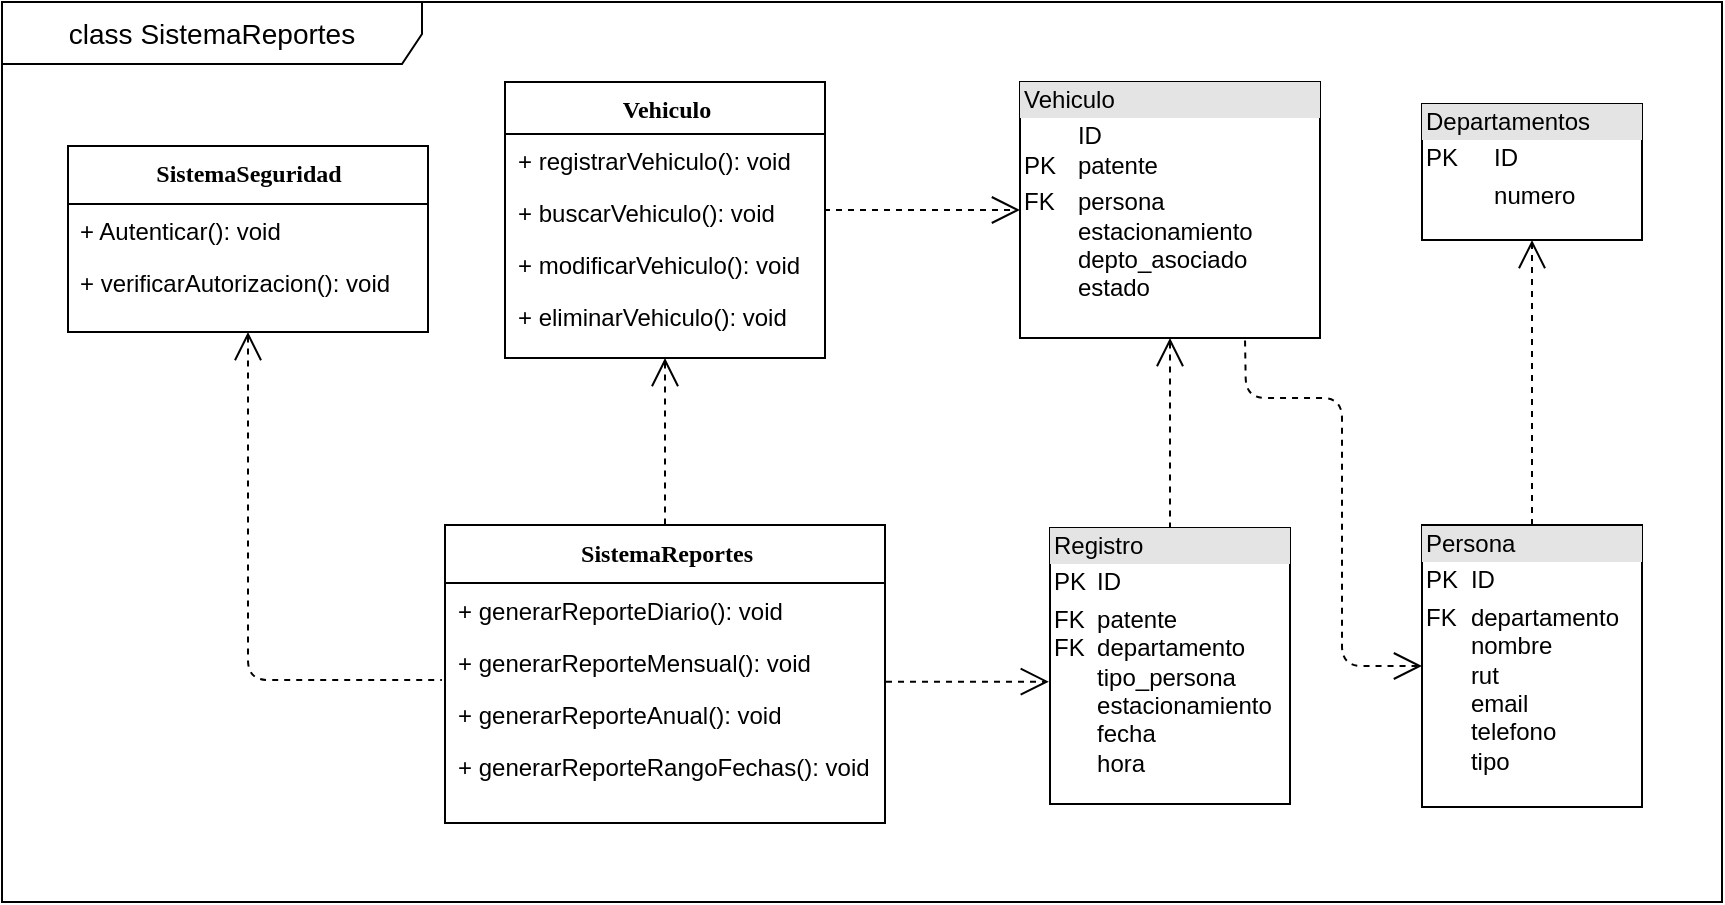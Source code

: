 <mxfile version="10.6.7" type="device"><diagram name="Page-1" id="9f46799a-70d6-7492-0946-bef42562c5a5"><mxGraphModel dx="840" dy="403" grid="1" gridSize="10" guides="1" tooltips="1" connect="1" arrows="1" fold="1" page="1" pageScale="1" pageWidth="1100" pageHeight="850" background="#ffffff" math="0" shadow="0"><root><mxCell id="0"/><mxCell id="1" parent="0"/><mxCell id="GkAajKtFIGLuhse4K5WX-2" value="&lt;font style=&quot;font-size: 14px&quot;&gt;class SistemaReportes&lt;/font&gt;" style="shape=umlFrame;whiteSpace=wrap;html=1;width=210;height=31;" parent="1" vertex="1"><mxGeometry x="40" y="40" width="860" height="450" as="geometry"/></mxCell><mxCell id="78961159f06e98e8-69" value="SistemaReportes" style="swimlane;html=1;fontStyle=1;align=center;verticalAlign=top;childLayout=stackLayout;horizontal=1;startSize=29;horizontalStack=0;resizeParent=1;resizeLast=0;collapsible=1;marginBottom=0;swimlaneFillColor=#ffffff;rounded=0;shadow=0;comic=0;labelBackgroundColor=none;strokeColor=#000000;strokeWidth=1;fillColor=none;fontFamily=Verdana;fontSize=12;fontColor=#000000;" parent="1" vertex="1"><mxGeometry x="261.5" y="301.5" width="220" height="149" as="geometry"/></mxCell><mxCell id="bjt41eAJjumM9TxY2FZ1-14" value="+ generarReporteDiario(): void" style="text;html=1;strokeColor=none;fillColor=none;align=left;verticalAlign=top;spacingLeft=4;spacingRight=4;whiteSpace=wrap;overflow=hidden;rotatable=0;points=[[0,0.5],[1,0.5]];portConstraint=eastwest;" parent="78961159f06e98e8-69" vertex="1"><mxGeometry y="29" width="220" height="26" as="geometry"/></mxCell><mxCell id="OLy4SdsyPrmIVAlCDhCh-3" value="+ generarReporteMensual(): void" style="text;html=1;strokeColor=none;fillColor=none;align=left;verticalAlign=top;spacingLeft=4;spacingRight=4;whiteSpace=wrap;overflow=hidden;rotatable=0;points=[[0,0.5],[1,0.5]];portConstraint=eastwest;" parent="78961159f06e98e8-69" vertex="1"><mxGeometry y="55" width="220" height="26" as="geometry"/></mxCell><mxCell id="OLy4SdsyPrmIVAlCDhCh-2" value="+ generarReporteAnual(): void" style="text;html=1;strokeColor=none;fillColor=none;align=left;verticalAlign=top;spacingLeft=4;spacingRight=4;whiteSpace=wrap;overflow=hidden;rotatable=0;points=[[0,0.5],[1,0.5]];portConstraint=eastwest;" parent="78961159f06e98e8-69" vertex="1"><mxGeometry y="81" width="220" height="26" as="geometry"/></mxCell><mxCell id="OLy4SdsyPrmIVAlCDhCh-4" value="+ generarReporteRangoFechas(): void" style="text;html=1;strokeColor=none;fillColor=none;align=left;verticalAlign=top;spacingLeft=4;spacingRight=4;whiteSpace=wrap;overflow=hidden;rotatable=0;points=[[0,0.5],[1,0.5]];portConstraint=eastwest;" parent="78961159f06e98e8-69" vertex="1"><mxGeometry y="107" width="220" height="26" as="geometry"/></mxCell><mxCell id="ipyEARP5-KEgsoyCmI8W-32" value="" style="endArrow=none;html=1;dashed=1;startArrow=open;startFill=0;startSize=12;exitX=0.5;exitY=1;exitDx=0;exitDy=0;entryX=0.5;entryY=0;entryDx=0;entryDy=0;" parent="1" source="OLy4SdsyPrmIVAlCDhCh-8" target="bjt41eAJjumM9TxY2FZ1-28" edge="1"><mxGeometry width="50" height="50" relative="1" as="geometry"><mxPoint x="624" y="228" as="sourcePoint"/><mxPoint x="619" y="308" as="targetPoint"/></mxGeometry></mxCell><mxCell id="bjt41eAJjumM9TxY2FZ1-28" value="&lt;div style=&quot;box-sizing: border-box ; width: 100% ; background: #e4e4e4 ; padding: 2px&quot;&gt;Registro&lt;/div&gt;&lt;table style=&quot;width: 100% ; font-size: 1em&quot; cellpadding=&quot;2&quot; cellspacing=&quot;0&quot;&gt;&lt;tbody&gt;&lt;tr&gt;&lt;td&gt;PK&lt;/td&gt;&lt;td&gt;ID&lt;/td&gt;&lt;/tr&gt;&lt;tr&gt;&lt;td&gt;FK&lt;br&gt;FK&lt;br&gt;&lt;br&gt;&lt;br&gt;&lt;br&gt;&lt;br&gt;&lt;/td&gt;&lt;td&gt;patente&lt;br&gt;departamento&lt;br&gt;tipo_persona&lt;br&gt;estacionamiento&lt;br&gt;fecha&lt;br&gt;hora&lt;/td&gt;&lt;/tr&gt;&lt;tr&gt;&lt;td&gt;&lt;/td&gt;&lt;td&gt;&lt;br&gt;&lt;/td&gt;&lt;/tr&gt;&lt;/tbody&gt;&lt;/table&gt;" style="verticalAlign=top;align=left;overflow=fill;html=1;" parent="1" vertex="1"><mxGeometry x="564" y="303" width="120" height="138" as="geometry"/></mxCell><mxCell id="OLy4SdsyPrmIVAlCDhCh-5" value="&lt;div style=&quot;box-sizing: border-box ; width: 100% ; background: #e4e4e4 ; padding: 2px&quot;&gt;Persona&lt;/div&gt;&lt;table style=&quot;width: 100% ; font-size: 1em&quot; cellpadding=&quot;2&quot; cellspacing=&quot;0&quot;&gt;&lt;tbody&gt;&lt;tr&gt;&lt;td&gt;PK&lt;/td&gt;&lt;td&gt;ID&lt;/td&gt;&lt;/tr&gt;&lt;tr&gt;&lt;td&gt;FK&lt;br&gt;&lt;br&gt;&lt;br&gt;&lt;br&gt;&lt;br&gt;&lt;br&gt;&lt;/td&gt;&lt;td&gt;departamento&lt;br&gt;nombre&lt;br&gt;rut&lt;br&gt;email&lt;br&gt;telefono&lt;br&gt;tipo&lt;/td&gt;&lt;/tr&gt;&lt;tr&gt;&lt;td&gt;&lt;/td&gt;&lt;td&gt;&lt;br&gt;&lt;br&gt;&lt;/td&gt;&lt;/tr&gt;&lt;/tbody&gt;&lt;/table&gt;" style="verticalAlign=top;align=left;overflow=fill;html=1;" parent="1" vertex="1"><mxGeometry x="750" y="301.5" width="110" height="141" as="geometry"/></mxCell><mxCell id="OLy4SdsyPrmIVAlCDhCh-6" value="&lt;div style=&quot;box-sizing: border-box ; width: 100% ; background: #e4e4e4 ; padding: 2px&quot;&gt;Departamentos&lt;/div&gt;&lt;table style=&quot;width: 100% ; font-size: 1em&quot; cellpadding=&quot;2&quot; cellspacing=&quot;0&quot;&gt;&lt;tbody&gt;&lt;tr&gt;&lt;td&gt;PK&lt;/td&gt;&lt;td&gt;ID&lt;/td&gt;&lt;/tr&gt;&lt;tr&gt;&lt;td&gt;&lt;br&gt;&lt;/td&gt;&lt;td&gt;numero&lt;/td&gt;&lt;/tr&gt;&lt;tr&gt;&lt;td&gt;&lt;/td&gt;&lt;td&gt;&lt;br&gt;&lt;/td&gt;&lt;/tr&gt;&lt;/tbody&gt;&lt;/table&gt;" style="verticalAlign=top;align=left;overflow=fill;html=1;" parent="1" vertex="1"><mxGeometry x="750" y="91" width="110" height="68" as="geometry"/></mxCell><mxCell id="OLy4SdsyPrmIVAlCDhCh-7" value="" style="endArrow=open;html=1;dashed=1;startArrow=none;startFill=0;startSize=6;endFill=0;endSize=12;exitX=0.5;exitY=0;exitDx=0;exitDy=0;entryX=0.5;entryY=1;entryDx=0;entryDy=0;" parent="1" source="OLy4SdsyPrmIVAlCDhCh-5" target="OLy4SdsyPrmIVAlCDhCh-6" edge="1"><mxGeometry width="50" height="50" relative="1" as="geometry"><mxPoint x="958.5" y="43.5" as="sourcePoint"/><mxPoint x="958.5" y="88.5" as="targetPoint"/><Array as="points"/></mxGeometry></mxCell><mxCell id="OLy4SdsyPrmIVAlCDhCh-8" value="&lt;div style=&quot;box-sizing: border-box ; width: 100% ; background: #e4e4e4 ; padding: 2px&quot;&gt;Vehiculo&lt;/div&gt;&lt;table style=&quot;width: 100% ; font-size: 1em&quot; cellpadding=&quot;2&quot; cellspacing=&quot;0&quot;&gt;&lt;tbody&gt;&lt;tr&gt;&lt;td&gt;&lt;br&gt;PK&lt;/td&gt;&lt;td&gt;ID&lt;br&gt;patente&lt;/td&gt;&lt;/tr&gt;&lt;tr&gt;&lt;td&gt;FK&lt;br&gt;&lt;br&gt;&lt;br&gt;&lt;br&gt;&lt;/td&gt;&lt;td&gt;persona&lt;br&gt;estacionamiento&lt;br&gt;depto_asociado&lt;br&gt;estado&lt;/td&gt;&lt;/tr&gt;&lt;tr&gt;&lt;td&gt;&lt;/td&gt;&lt;td&gt;&lt;br&gt;&lt;br&gt;&lt;/td&gt;&lt;/tr&gt;&lt;/tbody&gt;&lt;/table&gt;" style="verticalAlign=top;align=left;overflow=fill;html=1;" parent="1" vertex="1"><mxGeometry x="549" y="80" width="150" height="128" as="geometry"/></mxCell><mxCell id="OLy4SdsyPrmIVAlCDhCh-11" value="" style="endArrow=none;html=1;dashed=1;startArrow=open;startFill=0;startSize=12;exitX=0;exitY=0.5;exitDx=0;exitDy=0;entryX=0.75;entryY=1;entryDx=0;entryDy=0;" parent="1" source="OLy4SdsyPrmIVAlCDhCh-5" target="OLy4SdsyPrmIVAlCDhCh-8" edge="1"><mxGeometry width="50" height="50" relative="1" as="geometry"><mxPoint x="634" y="208" as="sourcePoint"/><mxPoint x="634" y="298" as="targetPoint"/><Array as="points"><mxPoint x="710" y="372"/><mxPoint x="710" y="238"/><mxPoint x="662" y="238"/></Array></mxGeometry></mxCell><mxCell id="jwnq4vdWYBaz8wufUEck-3" value="SistemaSeguridad" style="swimlane;html=1;fontStyle=1;align=center;verticalAlign=top;childLayout=stackLayout;horizontal=1;startSize=29;horizontalStack=0;resizeParent=1;resizeLast=0;collapsible=1;marginBottom=0;swimlaneFillColor=#ffffff;rounded=0;shadow=0;comic=0;labelBackgroundColor=none;strokeColor=#000000;strokeWidth=1;fillColor=none;fontFamily=Verdana;fontSize=12;fontColor=#000000;" parent="1" vertex="1"><mxGeometry x="73" y="112" width="180" height="93" as="geometry"/></mxCell><mxCell id="jwnq4vdWYBaz8wufUEck-4" value="+ Autenticar(): void" style="text;html=1;strokeColor=none;fillColor=none;align=left;verticalAlign=top;spacingLeft=4;spacingRight=4;whiteSpace=wrap;overflow=hidden;rotatable=0;points=[[0,0.5],[1,0.5]];portConstraint=eastwest;" parent="jwnq4vdWYBaz8wufUEck-3" vertex="1"><mxGeometry y="29" width="180" height="26" as="geometry"/></mxCell><mxCell id="jwnq4vdWYBaz8wufUEck-5" value="+ verificarAutorizacion(): void" style="text;html=1;strokeColor=none;fillColor=none;align=left;verticalAlign=top;spacingLeft=4;spacingRight=4;whiteSpace=wrap;overflow=hidden;rotatable=0;points=[[0,0.5],[1,0.5]];portConstraint=eastwest;" parent="jwnq4vdWYBaz8wufUEck-3" vertex="1"><mxGeometry y="55" width="180" height="26" as="geometry"/></mxCell><mxCell id="jwnq4vdWYBaz8wufUEck-19" value="" style="endArrow=none;html=1;dashed=1;exitX=0.5;exitY=1;exitDx=0;exitDy=0;entryX=-0.007;entryY=0.865;entryDx=0;entryDy=0;startArrow=open;startFill=0;startSize=12;entryPerimeter=0;" parent="1" source="jwnq4vdWYBaz8wufUEck-3" target="OLy4SdsyPrmIVAlCDhCh-3" edge="1"><mxGeometry width="50" height="50" relative="1" as="geometry"><mxPoint x="439" y="202" as="sourcePoint"/><mxPoint x="439" y="292" as="targetPoint"/><Array as="points"><mxPoint x="163" y="379"/></Array></mxGeometry></mxCell><mxCell id="jwnq4vdWYBaz8wufUEck-20" value="" style="endArrow=open;html=1;exitX=1;exitY=0.5;exitDx=0;exitDy=0;endSize=12;endFill=0;startArrow=none;startFill=0;startSize=6;dashed=1;entryX=-0.002;entryY=0.003;entryDx=0;entryDy=0;entryPerimeter=0;" parent="1" edge="1"><mxGeometry width="50" height="50" relative="1" as="geometry"><mxPoint x="482" y="379.857" as="sourcePoint"/><mxPoint x="563.429" y="379.857" as="targetPoint"/><Array as="points"/></mxGeometry></mxCell><mxCell id="jwnq4vdWYBaz8wufUEck-21" value="Vehiculo" style="swimlane;html=1;fontStyle=1;align=center;verticalAlign=top;childLayout=stackLayout;horizontal=1;startSize=26;horizontalStack=0;resizeParent=1;resizeLast=0;collapsible=1;marginBottom=0;swimlaneFillColor=#ffffff;rounded=0;shadow=0;comic=0;labelBackgroundColor=none;strokeColor=#000000;strokeWidth=1;fillColor=none;fontFamily=Verdana;fontSize=12;fontColor=#000000;" parent="1" vertex="1"><mxGeometry x="291.5" y="80" width="160" height="138" as="geometry"/></mxCell><mxCell id="jwnq4vdWYBaz8wufUEck-22" value="+ registrarVehiculo(): void" style="text;html=1;strokeColor=none;fillColor=none;align=left;verticalAlign=top;spacingLeft=4;spacingRight=4;whiteSpace=wrap;overflow=hidden;rotatable=0;points=[[0,0.5],[1,0.5]];portConstraint=eastwest;" parent="jwnq4vdWYBaz8wufUEck-21" vertex="1"><mxGeometry y="26" width="160" height="26" as="geometry"/></mxCell><mxCell id="jwnq4vdWYBaz8wufUEck-23" value="+ buscarVehiculo(): void" style="text;html=1;strokeColor=none;fillColor=none;align=left;verticalAlign=top;spacingLeft=4;spacingRight=4;whiteSpace=wrap;overflow=hidden;rotatable=0;points=[[0,0.5],[1,0.5]];portConstraint=eastwest;" parent="jwnq4vdWYBaz8wufUEck-21" vertex="1"><mxGeometry y="52" width="160" height="26" as="geometry"/></mxCell><mxCell id="jwnq4vdWYBaz8wufUEck-24" value="+ modificarVehiculo(): void" style="text;html=1;strokeColor=none;fillColor=none;align=left;verticalAlign=top;spacingLeft=4;spacingRight=4;whiteSpace=wrap;overflow=hidden;rotatable=0;points=[[0,0.5],[1,0.5]];portConstraint=eastwest;" parent="jwnq4vdWYBaz8wufUEck-21" vertex="1"><mxGeometry y="78" width="160" height="26" as="geometry"/></mxCell><mxCell id="jwnq4vdWYBaz8wufUEck-25" value="+ eliminarVehiculo(): void" style="text;html=1;strokeColor=none;fillColor=none;align=left;verticalAlign=top;spacingLeft=4;spacingRight=4;whiteSpace=wrap;overflow=hidden;rotatable=0;points=[[0,0.5],[1,0.5]];portConstraint=eastwest;" parent="jwnq4vdWYBaz8wufUEck-21" vertex="1"><mxGeometry y="104" width="160" height="26" as="geometry"/></mxCell><mxCell id="jwnq4vdWYBaz8wufUEck-26" value="" style="endArrow=open;html=1;dashed=1;endFill=0;startSize=6;endSize=12;" parent="1" target="OLy4SdsyPrmIVAlCDhCh-8" edge="1"><mxGeometry width="50" height="50" relative="1" as="geometry"><mxPoint x="451" y="144" as="sourcePoint"/><mxPoint x="580.5" y="164" as="targetPoint"/></mxGeometry></mxCell><mxCell id="jwnq4vdWYBaz8wufUEck-27" value="" style="endArrow=none;html=1;dashed=1;startArrow=open;startFill=0;startSize=12;exitX=0.5;exitY=1;exitDx=0;exitDy=0;entryX=0.5;entryY=0;entryDx=0;entryDy=0;" parent="1" source="jwnq4vdWYBaz8wufUEck-21" target="78961159f06e98e8-69" edge="1"><mxGeometry width="50" height="50" relative="1" as="geometry"><mxPoint x="634.529" y="217.824" as="sourcePoint"/><mxPoint x="634.529" y="313.118" as="targetPoint"/></mxGeometry></mxCell></root></mxGraphModel></diagram></mxfile>